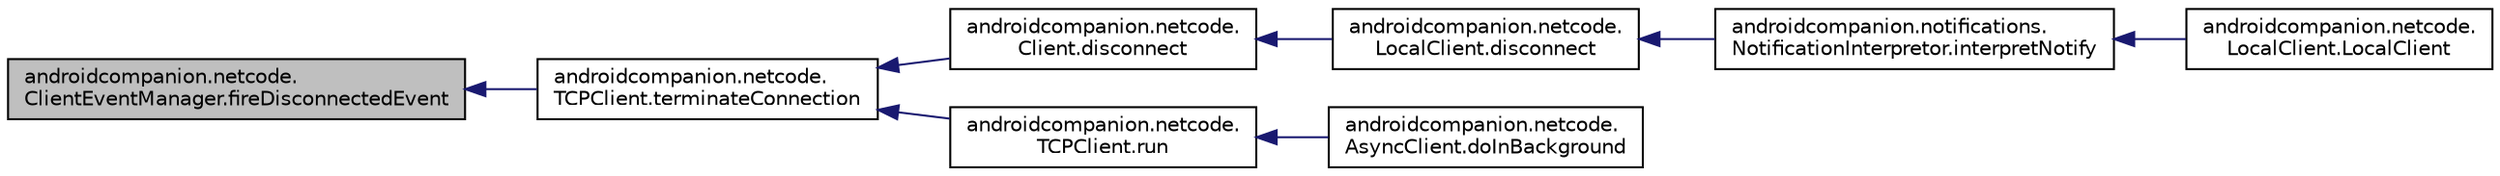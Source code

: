 digraph "androidcompanion.netcode.ClientEventManager.fireDisconnectedEvent"
{
  edge [fontname="Helvetica",fontsize="10",labelfontname="Helvetica",labelfontsize="10"];
  node [fontname="Helvetica",fontsize="10",shape=record];
  rankdir="LR";
  Node7 [label="androidcompanion.netcode.\lClientEventManager.fireDisconnectedEvent",height=0.2,width=0.4,color="black", fillcolor="grey75", style="filled", fontcolor="black"];
  Node7 -> Node8 [dir="back",color="midnightblue",fontsize="10",style="solid",fontname="Helvetica"];
  Node8 [label="androidcompanion.netcode.\lTCPClient.terminateConnection",height=0.2,width=0.4,color="black", fillcolor="white", style="filled",URL="$classandroidcompanion_1_1netcode_1_1_t_c_p_client.html#a0065a2013a0aa38783cda9474bf08236"];
  Node8 -> Node9 [dir="back",color="midnightblue",fontsize="10",style="solid",fontname="Helvetica"];
  Node9 [label="androidcompanion.netcode.\lClient.disconnect",height=0.2,width=0.4,color="black", fillcolor="white", style="filled",URL="$classandroidcompanion_1_1netcode_1_1_client.html#a5d0a8a0ccd2fff619db4306765f3f2e3"];
  Node9 -> Node10 [dir="back",color="midnightblue",fontsize="10",style="solid",fontname="Helvetica"];
  Node10 [label="androidcompanion.netcode.\lLocalClient.disconnect",height=0.2,width=0.4,color="black", fillcolor="white", style="filled",URL="$classandroidcompanion_1_1netcode_1_1_local_client.html#a3ae9866581056f0fa62213372c3da503"];
  Node10 -> Node11 [dir="back",color="midnightblue",fontsize="10",style="solid",fontname="Helvetica"];
  Node11 [label="androidcompanion.notifications.\lNotificationInterpretor.interpretNotify",height=0.2,width=0.4,color="black", fillcolor="white", style="filled",URL="$classandroidcompanion_1_1notifications_1_1_notification_interpretor.html#acbebe93827fd262630cf7f9cf0886aa4"];
  Node11 -> Node12 [dir="back",color="midnightblue",fontsize="10",style="solid",fontname="Helvetica"];
  Node12 [label="androidcompanion.netcode.\lLocalClient.LocalClient",height=0.2,width=0.4,color="black", fillcolor="white", style="filled",URL="$classandroidcompanion_1_1netcode_1_1_local_client.html#a2751233da0c797655acf10e41d7e26ba"];
  Node8 -> Node13 [dir="back",color="midnightblue",fontsize="10",style="solid",fontname="Helvetica"];
  Node13 [label="androidcompanion.netcode.\lTCPClient.run",height=0.2,width=0.4,color="black", fillcolor="white", style="filled",URL="$classandroidcompanion_1_1netcode_1_1_t_c_p_client.html#a7975addc643db579621b8ec6c17e28f4"];
  Node13 -> Node14 [dir="back",color="midnightblue",fontsize="10",style="solid",fontname="Helvetica"];
  Node14 [label="androidcompanion.netcode.\lAsyncClient.doInBackground",height=0.2,width=0.4,color="black", fillcolor="white", style="filled",URL="$classandroidcompanion_1_1netcode_1_1_async_client.html#a01001f3ddbf96ae8fca097437b30c4ae"];
}
